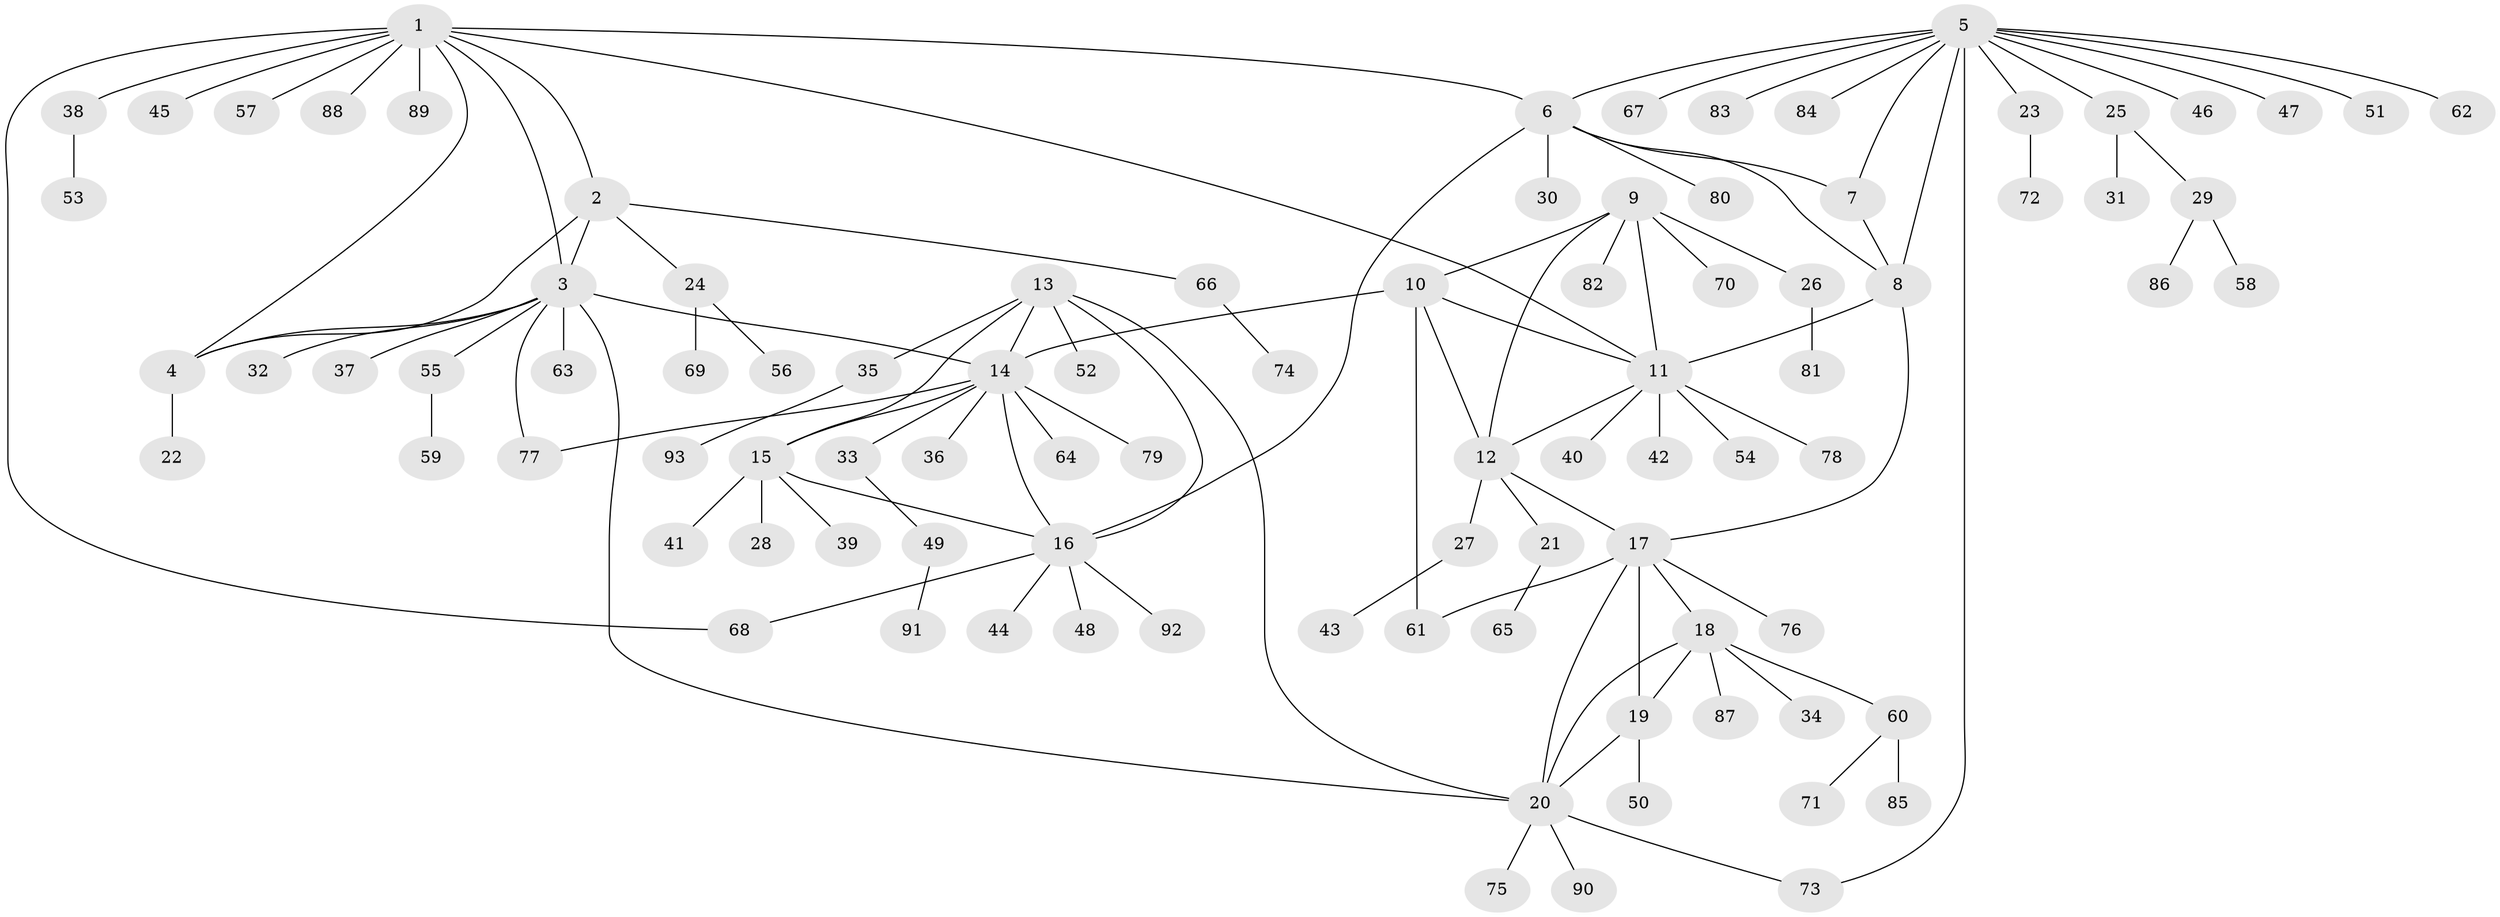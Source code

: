 // coarse degree distribution, {16: 0.013888888888888888, 4: 0.041666666666666664, 11: 0.013888888888888888, 12: 0.027777777777777776, 5: 0.05555555555555555, 8: 0.013888888888888888, 6: 0.027777777777777776, 9: 0.013888888888888888, 3: 0.013888888888888888, 1: 0.625, 2: 0.1527777777777778}
// Generated by graph-tools (version 1.1) at 2025/52/02/27/25 19:52:18]
// undirected, 93 vertices, 117 edges
graph export_dot {
graph [start="1"]
  node [color=gray90,style=filled];
  1;
  2;
  3;
  4;
  5;
  6;
  7;
  8;
  9;
  10;
  11;
  12;
  13;
  14;
  15;
  16;
  17;
  18;
  19;
  20;
  21;
  22;
  23;
  24;
  25;
  26;
  27;
  28;
  29;
  30;
  31;
  32;
  33;
  34;
  35;
  36;
  37;
  38;
  39;
  40;
  41;
  42;
  43;
  44;
  45;
  46;
  47;
  48;
  49;
  50;
  51;
  52;
  53;
  54;
  55;
  56;
  57;
  58;
  59;
  60;
  61;
  62;
  63;
  64;
  65;
  66;
  67;
  68;
  69;
  70;
  71;
  72;
  73;
  74;
  75;
  76;
  77;
  78;
  79;
  80;
  81;
  82;
  83;
  84;
  85;
  86;
  87;
  88;
  89;
  90;
  91;
  92;
  93;
  1 -- 2;
  1 -- 3;
  1 -- 4;
  1 -- 6;
  1 -- 11;
  1 -- 38;
  1 -- 45;
  1 -- 57;
  1 -- 68;
  1 -- 88;
  1 -- 89;
  2 -- 3;
  2 -- 4;
  2 -- 24;
  2 -- 66;
  3 -- 4;
  3 -- 14;
  3 -- 20;
  3 -- 32;
  3 -- 37;
  3 -- 55;
  3 -- 63;
  3 -- 77;
  4 -- 22;
  5 -- 6;
  5 -- 7;
  5 -- 8;
  5 -- 23;
  5 -- 25;
  5 -- 46;
  5 -- 47;
  5 -- 51;
  5 -- 62;
  5 -- 67;
  5 -- 73;
  5 -- 83;
  5 -- 84;
  6 -- 7;
  6 -- 8;
  6 -- 16;
  6 -- 30;
  6 -- 80;
  7 -- 8;
  8 -- 11;
  8 -- 17;
  9 -- 10;
  9 -- 11;
  9 -- 12;
  9 -- 26;
  9 -- 70;
  9 -- 82;
  10 -- 11;
  10 -- 12;
  10 -- 14;
  10 -- 61;
  11 -- 12;
  11 -- 40;
  11 -- 42;
  11 -- 54;
  11 -- 78;
  12 -- 17;
  12 -- 21;
  12 -- 27;
  13 -- 14;
  13 -- 15;
  13 -- 16;
  13 -- 20;
  13 -- 35;
  13 -- 52;
  14 -- 15;
  14 -- 16;
  14 -- 33;
  14 -- 36;
  14 -- 64;
  14 -- 77;
  14 -- 79;
  15 -- 16;
  15 -- 28;
  15 -- 39;
  15 -- 41;
  16 -- 44;
  16 -- 48;
  16 -- 68;
  16 -- 92;
  17 -- 18;
  17 -- 19;
  17 -- 20;
  17 -- 61;
  17 -- 76;
  18 -- 19;
  18 -- 20;
  18 -- 34;
  18 -- 60;
  18 -- 87;
  19 -- 20;
  19 -- 50;
  20 -- 73;
  20 -- 75;
  20 -- 90;
  21 -- 65;
  23 -- 72;
  24 -- 56;
  24 -- 69;
  25 -- 29;
  25 -- 31;
  26 -- 81;
  27 -- 43;
  29 -- 58;
  29 -- 86;
  33 -- 49;
  35 -- 93;
  38 -- 53;
  49 -- 91;
  55 -- 59;
  60 -- 71;
  60 -- 85;
  66 -- 74;
}
